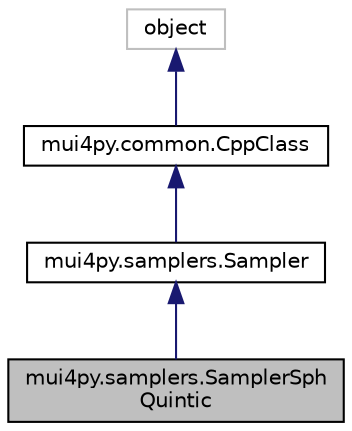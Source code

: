 digraph "mui4py.samplers.SamplerSphQuintic"
{
 // LATEX_PDF_SIZE
  edge [fontname="Helvetica",fontsize="10",labelfontname="Helvetica",labelfontsize="10"];
  node [fontname="Helvetica",fontsize="10",shape=record];
  Node1 [label="mui4py.samplers.SamplerSph\lQuintic",height=0.2,width=0.4,color="black", fillcolor="grey75", style="filled", fontcolor="black",tooltip=" "];
  Node2 -> Node1 [dir="back",color="midnightblue",fontsize="10",style="solid",fontname="Helvetica"];
  Node2 [label="mui4py.samplers.Sampler",height=0.2,width=0.4,color="black", fillcolor="white", style="filled",URL="$classmui4py_1_1samplers_1_1_sampler.html",tooltip=" "];
  Node3 -> Node2 [dir="back",color="midnightblue",fontsize="10",style="solid",fontname="Helvetica"];
  Node3 [label="mui4py.common.CppClass",height=0.2,width=0.4,color="black", fillcolor="white", style="filled",URL="$classmui4py_1_1common_1_1_cpp_class.html",tooltip=" "];
  Node4 -> Node3 [dir="back",color="midnightblue",fontsize="10",style="solid",fontname="Helvetica"];
  Node4 [label="object",height=0.2,width=0.4,color="grey75", fillcolor="white", style="filled",tooltip=" "];
}
